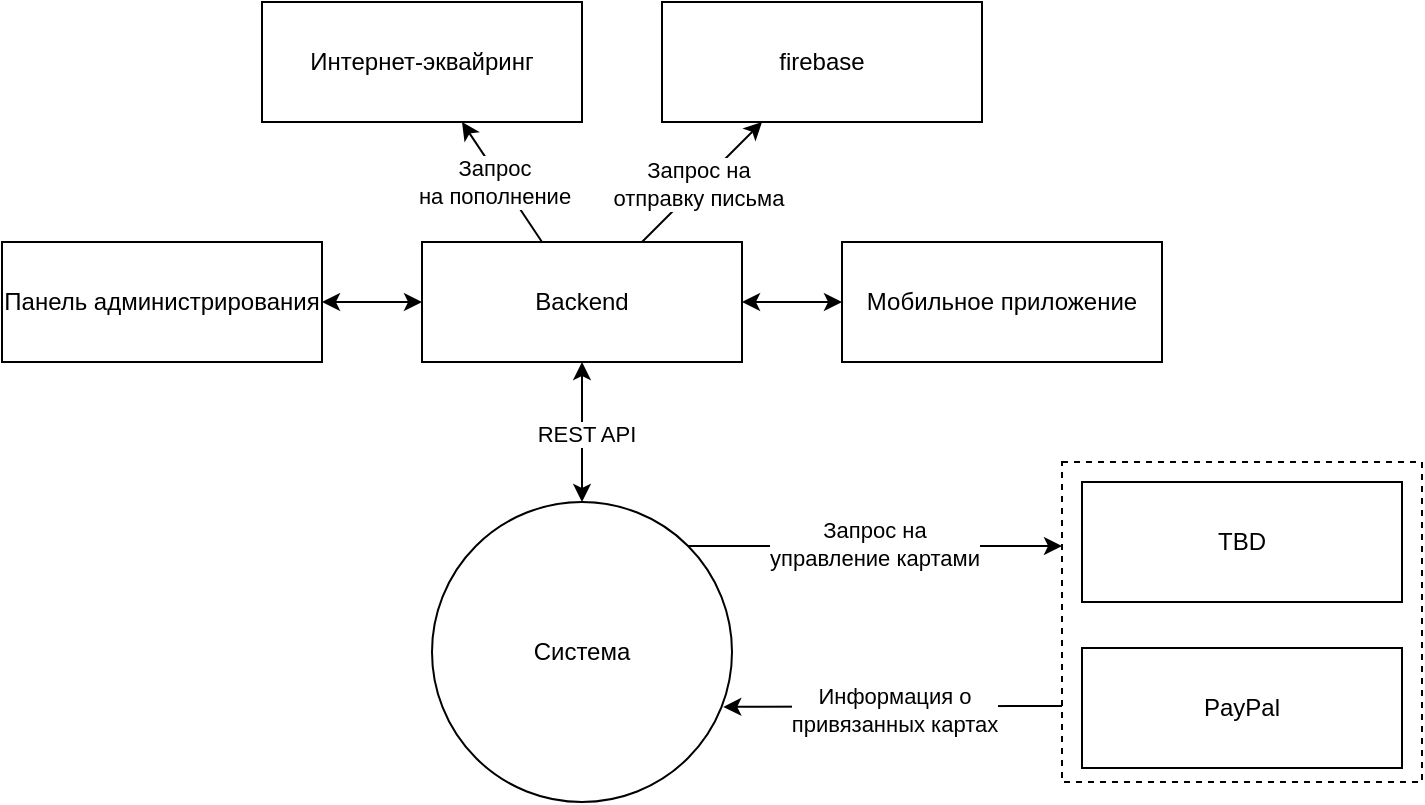 <mxfile version="21.1.0" type="github">
  <diagram name="Контекстная" id="aJdUSx-QS-0cPneFwsWe">
    <mxGraphModel dx="954" dy="623" grid="1" gridSize="10" guides="1" tooltips="1" connect="1" arrows="1" fold="1" page="1" pageScale="1" pageWidth="1169" pageHeight="827" math="0" shadow="0">
      <root>
        <mxCell id="0" />
        <mxCell id="1" parent="0" />
        <mxCell id="CNTHGaHlWwV6xWCtX_en-7" value="" style="rounded=0;whiteSpace=wrap;html=1;dashed=1;" vertex="1" parent="1">
          <mxGeometry x="790" y="290" width="180" height="160" as="geometry" />
        </mxCell>
        <mxCell id="NcMo99bP7BFtLYDiCOAP-1" value="Система" style="ellipse;whiteSpace=wrap;html=1;" parent="1" vertex="1">
          <mxGeometry x="475" y="310" width="150" height="150" as="geometry" />
        </mxCell>
        <mxCell id="NcMo99bP7BFtLYDiCOAP-2" value="Панель администрирования" style="rounded=0;whiteSpace=wrap;html=1;" parent="1" vertex="1">
          <mxGeometry x="260" y="180" width="160" height="60" as="geometry" />
        </mxCell>
        <mxCell id="NcMo99bP7BFtLYDiCOAP-3" value="Backend" style="rounded=0;whiteSpace=wrap;html=1;" parent="1" vertex="1">
          <mxGeometry x="470" y="180" width="160" height="60" as="geometry" />
        </mxCell>
        <mxCell id="NcMo99bP7BFtLYDiCOAP-4" value="Мобильное приложение" style="rounded=0;whiteSpace=wrap;html=1;" parent="1" vertex="1">
          <mxGeometry x="680" y="180" width="160" height="60" as="geometry" />
        </mxCell>
        <mxCell id="NcMo99bP7BFtLYDiCOAP-6" value="" style="endArrow=classic;html=1;rounded=0;startArrow=classic;startFill=1;" parent="1" source="NcMo99bP7BFtLYDiCOAP-1" target="NcMo99bP7BFtLYDiCOAP-3" edge="1">
          <mxGeometry width="50" height="50" relative="1" as="geometry">
            <mxPoint x="520" y="250" as="sourcePoint" />
            <mxPoint x="520" y="313" as="targetPoint" />
          </mxGeometry>
        </mxCell>
        <mxCell id="NcMo99bP7BFtLYDiCOAP-11" value="REST API" style="edgeLabel;html=1;align=center;verticalAlign=middle;resizable=0;points=[];" parent="NcMo99bP7BFtLYDiCOAP-6" vertex="1" connectable="0">
          <mxGeometry x="-0.034" y="-2" relative="1" as="geometry">
            <mxPoint as="offset" />
          </mxGeometry>
        </mxCell>
        <mxCell id="NcMo99bP7BFtLYDiCOAP-7" value="" style="endArrow=classic;html=1;rounded=0;startArrow=classic;startFill=1;" parent="1" source="NcMo99bP7BFtLYDiCOAP-2" target="NcMo99bP7BFtLYDiCOAP-3" edge="1">
          <mxGeometry width="50" height="50" relative="1" as="geometry">
            <mxPoint x="520" y="320" as="sourcePoint" />
            <mxPoint x="570" y="270" as="targetPoint" />
          </mxGeometry>
        </mxCell>
        <mxCell id="NcMo99bP7BFtLYDiCOAP-8" value="" style="endArrow=classic;html=1;rounded=0;startArrow=classic;startFill=1;" parent="1" source="NcMo99bP7BFtLYDiCOAP-3" target="NcMo99bP7BFtLYDiCOAP-4" edge="1">
          <mxGeometry width="50" height="50" relative="1" as="geometry">
            <mxPoint x="420" y="220" as="sourcePoint" />
            <mxPoint x="480" y="220" as="targetPoint" />
          </mxGeometry>
        </mxCell>
        <mxCell id="NcMo99bP7BFtLYDiCOAP-9" value="Интернет-эквайринг" style="rounded=0;whiteSpace=wrap;html=1;" parent="1" vertex="1">
          <mxGeometry x="390" y="60" width="160" height="60" as="geometry" />
        </mxCell>
        <mxCell id="NcMo99bP7BFtLYDiCOAP-10" value="" style="endArrow=classic;html=1;rounded=0;startArrow=none;startFill=0;" parent="1" source="NcMo99bP7BFtLYDiCOAP-3" target="NcMo99bP7BFtLYDiCOAP-9" edge="1">
          <mxGeometry width="50" height="50" relative="1" as="geometry">
            <mxPoint x="640" y="220" as="sourcePoint" />
            <mxPoint x="700" y="220" as="targetPoint" />
          </mxGeometry>
        </mxCell>
        <mxCell id="An7sI7D4Ozpl-AYZfNoe-4" value="Запрос &lt;br&gt;на пополнение" style="edgeLabel;html=1;align=center;verticalAlign=middle;resizable=0;points=[];" parent="NcMo99bP7BFtLYDiCOAP-10" vertex="1" connectable="0">
          <mxGeometry x="0.179" y="1" relative="1" as="geometry">
            <mxPoint y="5" as="offset" />
          </mxGeometry>
        </mxCell>
        <mxCell id="An7sI7D4Ozpl-AYZfNoe-1" value="firebase" style="rounded=0;whiteSpace=wrap;html=1;" parent="1" vertex="1">
          <mxGeometry x="590" y="60" width="160" height="60" as="geometry" />
        </mxCell>
        <mxCell id="An7sI7D4Ozpl-AYZfNoe-2" value="" style="endArrow=classic;html=1;rounded=0;startArrow=none;startFill=0;" parent="1" source="NcMo99bP7BFtLYDiCOAP-3" target="An7sI7D4Ozpl-AYZfNoe-1" edge="1">
          <mxGeometry width="50" height="50" relative="1" as="geometry">
            <mxPoint x="536" y="190" as="sourcePoint" />
            <mxPoint x="504" y="150" as="targetPoint" />
          </mxGeometry>
        </mxCell>
        <mxCell id="An7sI7D4Ozpl-AYZfNoe-3" value="Запрос на &lt;br&gt;отправку письма" style="edgeLabel;html=1;align=center;verticalAlign=middle;resizable=0;points=[];" parent="An7sI7D4Ozpl-AYZfNoe-2" vertex="1" connectable="0">
          <mxGeometry x="-0.09" y="-1" relative="1" as="geometry">
            <mxPoint y="-3" as="offset" />
          </mxGeometry>
        </mxCell>
        <mxCell id="CNTHGaHlWwV6xWCtX_en-1" value="TBD" style="rounded=0;whiteSpace=wrap;html=1;" vertex="1" parent="1">
          <mxGeometry x="800" y="300" width="160" height="60" as="geometry" />
        </mxCell>
        <mxCell id="CNTHGaHlWwV6xWCtX_en-2" value="PayPal" style="rounded=0;whiteSpace=wrap;html=1;" vertex="1" parent="1">
          <mxGeometry x="800" y="383" width="160" height="60" as="geometry" />
        </mxCell>
        <mxCell id="CNTHGaHlWwV6xWCtX_en-3" value="" style="endArrow=classic;html=1;rounded=0;startArrow=none;startFill=0;exitX=1;exitY=0;exitDx=0;exitDy=0;" edge="1" parent="1" source="NcMo99bP7BFtLYDiCOAP-1">
          <mxGeometry width="50" height="50" relative="1" as="geometry">
            <mxPoint x="640" y="220" as="sourcePoint" />
            <mxPoint x="790" y="332" as="targetPoint" />
          </mxGeometry>
        </mxCell>
        <mxCell id="CNTHGaHlWwV6xWCtX_en-4" value="Запрос на &lt;br&gt;управление картами" style="edgeLabel;html=1;align=center;verticalAlign=middle;resizable=0;points=[];" vertex="1" connectable="0" parent="CNTHGaHlWwV6xWCtX_en-3">
          <mxGeometry x="0.159" y="1" relative="1" as="geometry">
            <mxPoint x="-16" as="offset" />
          </mxGeometry>
        </mxCell>
        <mxCell id="CNTHGaHlWwV6xWCtX_en-5" value="" style="endArrow=classic;html=1;rounded=0;startArrow=none;startFill=0;entryX=0.971;entryY=0.683;entryDx=0;entryDy=0;entryPerimeter=0;" edge="1" parent="1" target="NcMo99bP7BFtLYDiCOAP-1">
          <mxGeometry width="50" height="50" relative="1" as="geometry">
            <mxPoint x="790" y="412" as="sourcePoint" />
            <mxPoint x="810" y="395" as="targetPoint" />
          </mxGeometry>
        </mxCell>
        <mxCell id="CNTHGaHlWwV6xWCtX_en-6" value="Информация о &lt;br&gt;привязанных картах" style="edgeLabel;html=1;align=center;verticalAlign=middle;resizable=0;points=[];" vertex="1" connectable="0" parent="CNTHGaHlWwV6xWCtX_en-5">
          <mxGeometry x="0.159" y="1" relative="1" as="geometry">
            <mxPoint x="14" as="offset" />
          </mxGeometry>
        </mxCell>
      </root>
    </mxGraphModel>
  </diagram>
</mxfile>
